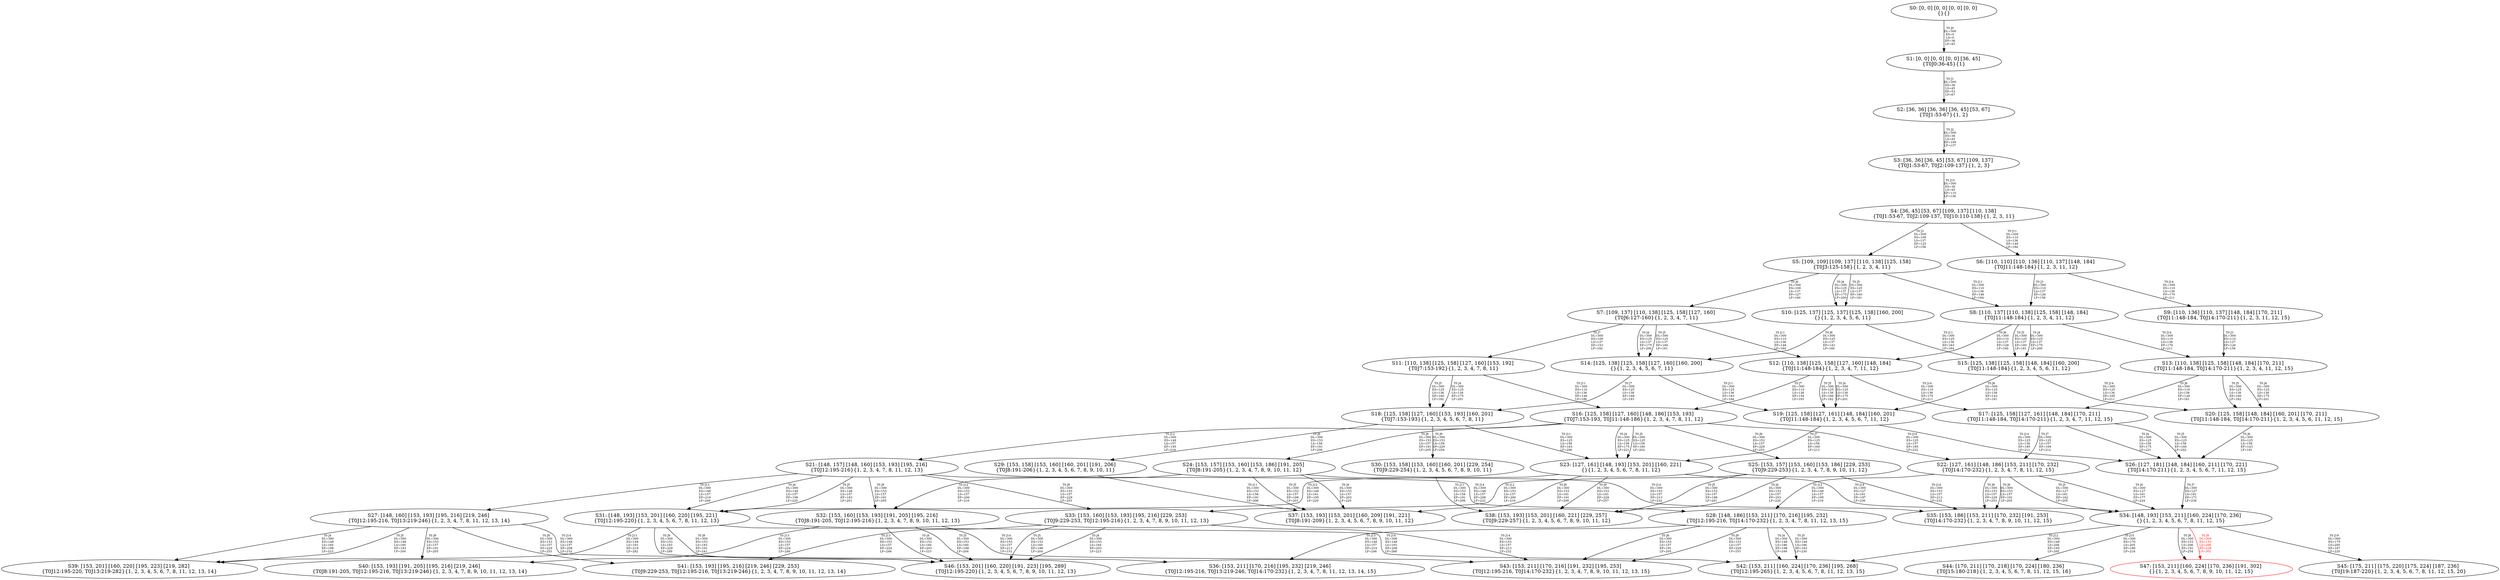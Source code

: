 digraph {
	S0[label="S0: [0, 0] [0, 0] [0, 0] [0, 0] \n{}{}"];
	S1[label="S1: [0, 0] [0, 0] [0, 0] [36, 45] \n{T0J0:36-45}{1}"];
	S2[label="S2: [36, 36] [36, 36] [36, 45] [53, 67] \n{T0J1:53-67}{1, 2}"];
	S3[label="S3: [36, 36] [36, 45] [53, 67] [109, 137] \n{T0J1:53-67, T0J2:109-137}{1, 2, 3}"];
	S4[label="S4: [36, 45] [53, 67] [109, 137] [110, 138] \n{T0J1:53-67, T0J2:109-137, T0J10:110-138}{1, 2, 3, 11}"];
	S5[label="S5: [109, 109] [109, 137] [110, 138] [125, 158] \n{T0J3:125-158}{1, 2, 3, 4, 11}"];
	S6[label="S6: [110, 110] [110, 136] [110, 137] [148, 184] \n{T0J11:148-184}{1, 2, 3, 11, 12}"];
	S7[label="S7: [109, 137] [110, 138] [125, 158] [127, 160] \n{T0J6:127-160}{1, 2, 3, 4, 7, 11}"];
	S8[label="S8: [110, 137] [110, 138] [125, 158] [148, 184] \n{T0J11:148-184}{1, 2, 3, 4, 11, 12}"];
	S9[label="S9: [110, 136] [110, 137] [148, 184] [170, 211] \n{T0J11:148-184, T0J14:170-211}{1, 2, 3, 11, 12, 15}"];
	S10[label="S10: [125, 137] [125, 137] [125, 138] [160, 200] \n{}{1, 2, 3, 4, 5, 6, 11}"];
	S11[label="S11: [110, 138] [125, 158] [127, 160] [153, 192] \n{T0J7:153-192}{1, 2, 3, 4, 7, 8, 11}"];
	S12[label="S12: [110, 138] [125, 158] [127, 160] [148, 184] \n{T0J11:148-184}{1, 2, 3, 4, 7, 11, 12}"];
	S13[label="S13: [110, 138] [125, 158] [148, 184] [170, 211] \n{T0J11:148-184, T0J14:170-211}{1, 2, 3, 4, 11, 12, 15}"];
	S14[label="S14: [125, 138] [125, 158] [127, 160] [160, 200] \n{}{1, 2, 3, 4, 5, 6, 7, 11}"];
	S15[label="S15: [125, 138] [125, 158] [148, 184] [160, 200] \n{T0J11:148-184}{1, 2, 3, 4, 5, 6, 11, 12}"];
	S16[label="S16: [125, 158] [127, 160] [148, 186] [153, 193] \n{T0J7:153-193, T0J11:148-186}{1, 2, 3, 4, 7, 8, 11, 12}"];
	S17[label="S17: [125, 158] [127, 161] [148, 184] [170, 211] \n{T0J11:148-184, T0J14:170-211}{1, 2, 3, 4, 7, 11, 12, 15}"];
	S18[label="S18: [125, 158] [127, 160] [153, 193] [160, 201] \n{T0J7:153-193}{1, 2, 3, 4, 5, 6, 7, 8, 11}"];
	S19[label="S19: [125, 158] [127, 161] [148, 184] [160, 201] \n{T0J11:148-184}{1, 2, 3, 4, 5, 6, 7, 11, 12}"];
	S20[label="S20: [125, 158] [148, 184] [160, 201] [170, 211] \n{T0J11:148-184, T0J14:170-211}{1, 2, 3, 4, 5, 6, 11, 12, 15}"];
	S21[label="S21: [148, 157] [148, 160] [153, 193] [195, 216] \n{T0J12:195-216}{1, 2, 3, 4, 7, 8, 11, 12, 13}"];
	S22[label="S22: [127, 161] [148, 186] [153, 211] [170, 232] \n{T0J14:170-232}{1, 2, 3, 4, 7, 8, 11, 12, 15}"];
	S23[label="S23: [127, 161] [148, 193] [153, 201] [160, 221] \n{}{1, 2, 3, 4, 5, 6, 7, 8, 11, 12}"];
	S24[label="S24: [153, 157] [153, 160] [153, 186] [191, 205] \n{T0J8:191-205}{1, 2, 3, 4, 7, 8, 9, 10, 11, 12}"];
	S25[label="S25: [153, 157] [153, 160] [153, 186] [229, 253] \n{T0J9:229-253}{1, 2, 3, 4, 7, 8, 9, 10, 11, 12}"];
	S26[label="S26: [127, 181] [148, 184] [160, 211] [170, 221] \n{T0J14:170-211}{1, 2, 3, 4, 5, 6, 7, 11, 12, 15}"];
	S27[label="S27: [148, 160] [153, 193] [195, 216] [219, 246] \n{T0J12:195-216, T0J13:219-246}{1, 2, 3, 4, 7, 8, 11, 12, 13, 14}"];
	S28[label="S28: [148, 186] [153, 211] [170, 216] [195, 232] \n{T0J12:195-216, T0J14:170-232}{1, 2, 3, 4, 7, 8, 11, 12, 13, 15}"];
	S29[label="S29: [153, 158] [153, 160] [160, 201] [191, 206] \n{T0J8:191-206}{1, 2, 3, 4, 5, 6, 7, 8, 9, 10, 11}"];
	S30[label="S30: [153, 158] [153, 160] [160, 201] [229, 254] \n{T0J9:229-254}{1, 2, 3, 4, 5, 6, 7, 8, 9, 10, 11}"];
	S31[label="S31: [148, 193] [153, 201] [160, 220] [195, 221] \n{T0J12:195-220}{1, 2, 3, 4, 5, 6, 7, 8, 11, 12, 13}"];
	S32[label="S32: [153, 160] [153, 193] [191, 205] [195, 216] \n{T0J8:191-205, T0J12:195-216}{1, 2, 3, 4, 7, 8, 9, 10, 11, 12, 13}"];
	S33[label="S33: [153, 160] [153, 193] [195, 216] [229, 253] \n{T0J9:229-253, T0J12:195-216}{1, 2, 3, 4, 7, 8, 9, 10, 11, 12, 13}"];
	S34[label="S34: [148, 193] [153, 211] [160, 224] [170, 236] \n{}{1, 2, 3, 4, 5, 6, 7, 8, 11, 12, 15}"];
	S35[label="S35: [153, 186] [153, 211] [170, 232] [191, 253] \n{T0J14:170-232}{1, 2, 3, 4, 7, 8, 9, 10, 11, 12, 15}"];
	S36[label="S36: [153, 211] [170, 216] [195, 232] [219, 246] \n{T0J12:195-216, T0J13:219-246, T0J14:170-232}{1, 2, 3, 4, 7, 8, 11, 12, 13, 14, 15}"];
	S37[label="S37: [153, 193] [153, 201] [160, 209] [191, 221] \n{T0J8:191-209}{1, 2, 3, 4, 5, 6, 7, 8, 9, 10, 11, 12}"];
	S38[label="S38: [153, 193] [153, 201] [160, 221] [229, 257] \n{T0J9:229-257}{1, 2, 3, 4, 5, 6, 7, 8, 9, 10, 11, 12}"];
	S39[label="S39: [153, 201] [160, 220] [195, 223] [219, 282] \n{T0J12:195-220, T0J13:219-282}{1, 2, 3, 4, 5, 6, 7, 8, 11, 12, 13, 14}"];
	S40[label="S40: [153, 193] [191, 205] [195, 216] [219, 246] \n{T0J8:191-205, T0J12:195-216, T0J13:219-246}{1, 2, 3, 4, 7, 8, 9, 10, 11, 12, 13, 14}"];
	S41[label="S41: [153, 193] [195, 216] [219, 246] [229, 253] \n{T0J9:229-253, T0J12:195-216, T0J13:219-246}{1, 2, 3, 4, 7, 8, 9, 10, 11, 12, 13, 14}"];
	S42[label="S42: [153, 211] [160, 224] [170, 236] [195, 268] \n{T0J12:195-265}{1, 2, 3, 4, 5, 6, 7, 8, 11, 12, 13, 15}"];
	S43[label="S43: [153, 211] [170, 216] [191, 232] [195, 253] \n{T0J12:195-216, T0J14:170-232}{1, 2, 3, 4, 7, 8, 9, 10, 11, 12, 13, 15}"];
	S44[label="S44: [170, 211] [170, 218] [170, 224] [180, 236] \n{T0J15:180-218}{1, 2, 3, 4, 5, 6, 7, 8, 11, 12, 15, 16}"];
	S45[label="S45: [175, 211] [175, 220] [175, 224] [187, 236] \n{T0J19:187-220}{1, 2, 3, 4, 5, 6, 7, 8, 11, 12, 15, 20}"];
	S46[label="S46: [153, 201] [160, 220] [191, 223] [195, 289] \n{T0J12:195-220}{1, 2, 3, 4, 5, 6, 7, 8, 9, 10, 11, 12, 13}"];
	S47[label="S47: [153, 211] [160, 224] [170, 236] [191, 302] \n{}{1, 2, 3, 4, 5, 6, 7, 8, 9, 10, 11, 12, 15}"];
	S0 -> S1[label="T0 J0\nDL=300\nES=0\nLS=0\nEF=36\nLF=45",fontsize=8];
	S1 -> S2[label="T0 J1\nDL=300\nES=36\nLS=45\nEF=53\nLF=67",fontsize=8];
	S2 -> S3[label="T0 J2\nDL=300\nES=36\nLS=45\nEF=109\nLF=137",fontsize=8];
	S3 -> S4[label="T0 J10\nDL=300\nES=36\nLS=45\nEF=110\nLF=138",fontsize=8];
	S4 -> S5[label="T0 J3\nDL=300\nES=109\nLS=137\nEF=125\nLF=158",fontsize=8];
	S4 -> S6[label="T0 J11\nDL=300\nES=110\nLS=136\nEF=148\nLF=184",fontsize=8];
	S5 -> S10[label="T0 J4\nDL=300\nES=125\nLS=137\nEF=175\nLF=200",fontsize=8];
	S5 -> S10[label="T0 J5\nDL=300\nES=125\nLS=137\nEF=160\nLF=181",fontsize=8];
	S5 -> S7[label="T0 J6\nDL=300\nES=109\nLS=137\nEF=127\nLF=160",fontsize=8];
	S5 -> S8[label="T0 J11\nDL=300\nES=110\nLS=136\nEF=148\nLF=184",fontsize=8];
	S6 -> S8[label="T0 J3\nDL=300\nES=110\nLS=137\nEF=126\nLF=158",fontsize=8];
	S6 -> S9[label="T0 J14\nDL=300\nES=110\nLS=136\nEF=170\nLF=211",fontsize=8];
	S7 -> S14[label="T0 J4\nDL=300\nES=125\nLS=137\nEF=175\nLF=200",fontsize=8];
	S7 -> S14[label="T0 J5\nDL=300\nES=125\nLS=137\nEF=160\nLF=181",fontsize=8];
	S7 -> S11[label="T0 J7\nDL=300\nES=109\nLS=137\nEF=153\nLF=192",fontsize=8];
	S7 -> S12[label="T0 J11\nDL=300\nES=110\nLS=136\nEF=148\nLF=184",fontsize=8];
	S8 -> S15[label="T0 J4\nDL=300\nES=125\nLS=137\nEF=175\nLF=200",fontsize=8];
	S8 -> S15[label="T0 J5\nDL=300\nES=125\nLS=137\nEF=160\nLF=181",fontsize=8];
	S8 -> S12[label="T0 J6\nDL=300\nES=110\nLS=137\nEF=128\nLF=160",fontsize=8];
	S8 -> S13[label="T0 J14\nDL=300\nES=110\nLS=136\nEF=170\nLF=211",fontsize=8];
	S9 -> S13[label="T0 J3\nDL=300\nES=110\nLS=137\nEF=126\nLF=158",fontsize=8];
	S10 -> S14[label="T0 J6\nDL=300\nES=125\nLS=137\nEF=143\nLF=160",fontsize=8];
	S10 -> S15[label="T0 J11\nDL=300\nES=125\nLS=136\nEF=163\nLF=184",fontsize=8];
	S11 -> S18[label="T0 J4\nDL=300\nES=125\nLS=138\nEF=175\nLF=201",fontsize=8];
	S11 -> S18[label="T0 J5\nDL=300\nES=125\nLS=138\nEF=160\nLF=182",fontsize=8];
	S11 -> S16[label="T0 J11\nDL=300\nES=110\nLS=138\nEF=148\nLF=186",fontsize=8];
	S12 -> S19[label="T0 J4\nDL=300\nES=125\nLS=138\nEF=175\nLF=201",fontsize=8];
	S12 -> S19[label="T0 J5\nDL=300\nES=125\nLS=138\nEF=160\nLF=182",fontsize=8];
	S12 -> S16[label="T0 J7\nDL=300\nES=110\nLS=138\nEF=154\nLF=193",fontsize=8];
	S12 -> S17[label="T0 J14\nDL=300\nES=110\nLS=136\nEF=170\nLF=211",fontsize=8];
	S13 -> S20[label="T0 J4\nDL=300\nES=125\nLS=138\nEF=175\nLF=201",fontsize=8];
	S13 -> S20[label="T0 J5\nDL=300\nES=125\nLS=138\nEF=160\nLF=182",fontsize=8];
	S13 -> S17[label="T0 J6\nDL=300\nES=110\nLS=138\nEF=128\nLF=161",fontsize=8];
	S14 -> S18[label="T0 J7\nDL=300\nES=125\nLS=138\nEF=169\nLF=193",fontsize=8];
	S14 -> S19[label="T0 J11\nDL=300\nES=125\nLS=136\nEF=163\nLF=184",fontsize=8];
	S15 -> S19[label="T0 J6\nDL=300\nES=125\nLS=138\nEF=143\nLF=161",fontsize=8];
	S15 -> S20[label="T0 J14\nDL=300\nES=125\nLS=136\nEF=185\nLF=211",fontsize=8];
	S16 -> S23[label="T0 J4\nDL=300\nES=125\nLS=158\nEF=175\nLF=221",fontsize=8];
	S16 -> S23[label="T0 J5\nDL=300\nES=125\nLS=158\nEF=160\nLF=202",fontsize=8];
	S16 -> S24[label="T0 J8\nDL=300\nES=153\nLS=157\nEF=191\nLF=205",fontsize=8];
	S16 -> S25[label="T0 J9\nDL=300\nES=153\nLS=157\nEF=229\nLF=253",fontsize=8];
	S16 -> S21[label="T0 J12\nDL=300\nES=148\nLS=157\nEF=195\nLF=216",fontsize=8];
	S16 -> S22[label="T0 J14\nDL=300\nES=125\nLS=157\nEF=185\nLF=232",fontsize=8];
	S17 -> S26[label="T0 J4\nDL=300\nES=125\nLS=158\nEF=175\nLF=221",fontsize=8];
	S17 -> S26[label="T0 J5\nDL=300\nES=125\nLS=158\nEF=160\nLF=202",fontsize=8];
	S17 -> S22[label="T0 J7\nDL=300\nES=125\nLS=157\nEF=169\nLF=212",fontsize=8];
	S18 -> S29[label="T0 J8\nDL=300\nES=153\nLS=158\nEF=191\nLF=206",fontsize=8];
	S18 -> S30[label="T0 J9\nDL=300\nES=153\nLS=158\nEF=229\nLF=254",fontsize=8];
	S18 -> S23[label="T0 J11\nDL=300\nES=125\nLS=158\nEF=163\nLF=206",fontsize=8];
	S19 -> S23[label="T0 J7\nDL=300\nES=125\nLS=158\nEF=169\nLF=213",fontsize=8];
	S19 -> S26[label="T0 J14\nDL=300\nES=125\nLS=136\nEF=185\nLF=211",fontsize=8];
	S20 -> S26[label="T0 J6\nDL=300\nES=125\nLS=158\nEF=143\nLF=181",fontsize=8];
	S21 -> S31[label="T0 J4\nDL=300\nES=148\nLS=157\nEF=198\nLF=220",fontsize=8];
	S21 -> S31[label="T0 J5\nDL=300\nES=148\nLS=157\nEF=183\nLF=201",fontsize=8];
	S21 -> S32[label="T0 J8\nDL=300\nES=153\nLS=157\nEF=191\nLF=205",fontsize=8];
	S21 -> S33[label="T0 J9\nDL=300\nES=153\nLS=157\nEF=229\nLF=253",fontsize=8];
	S21 -> S27[label="T0 J13\nDL=300\nES=148\nLS=157\nEF=219\nLF=246",fontsize=8];
	S21 -> S28[label="T0 J14\nDL=300\nES=148\nLS=157\nEF=208\nLF=232",fontsize=8];
	S22 -> S34[label="T0 J4\nDL=300\nES=127\nLS=161\nEF=177\nLF=224",fontsize=8];
	S22 -> S34[label="T0 J5\nDL=300\nES=127\nLS=161\nEF=162\nLF=205",fontsize=8];
	S22 -> S35[label="T0 J8\nDL=300\nES=153\nLS=157\nEF=191\nLF=205",fontsize=8];
	S22 -> S35[label="T0 J9\nDL=300\nES=153\nLS=157\nEF=229\nLF=253",fontsize=8];
	S22 -> S28[label="T0 J12\nDL=300\nES=148\nLS=157\nEF=195\nLF=216",fontsize=8];
	S23 -> S37[label="T0 J8\nDL=300\nES=153\nLS=161\nEF=191\nLF=209",fontsize=8];
	S23 -> S38[label="T0 J9\nDL=300\nES=153\nLS=161\nEF=229\nLF=257",fontsize=8];
	S23 -> S31[label="T0 J12\nDL=300\nES=148\nLS=161\nEF=195\nLF=220",fontsize=8];
	S23 -> S34[label="T0 J14\nDL=300\nES=127\nLS=161\nEF=187\nLF=236",fontsize=8];
	S24 -> S37[label="T0 J4\nDL=300\nES=153\nLS=157\nEF=203\nLF=220",fontsize=8];
	S24 -> S37[label="T0 J5\nDL=300\nES=153\nLS=157\nEF=188\nLF=201",fontsize=8];
	S24 -> S32[label="T0 J12\nDL=300\nES=153\nLS=157\nEF=200\nLF=216",fontsize=8];
	S24 -> S35[label="T0 J14\nDL=300\nES=153\nLS=157\nEF=213\nLF=232",fontsize=8];
	S25 -> S38[label="T0 J4\nDL=300\nES=153\nLS=157\nEF=203\nLF=220",fontsize=8];
	S25 -> S38[label="T0 J5\nDL=300\nES=153\nLS=157\nEF=188\nLF=201",fontsize=8];
	S25 -> S33[label="T0 J12\nDL=300\nES=153\nLS=157\nEF=200\nLF=216",fontsize=8];
	S25 -> S35[label="T0 J14\nDL=300\nES=153\nLS=157\nEF=213\nLF=232",fontsize=8];
	S26 -> S34[label="T0 J7\nDL=300\nES=127\nLS=181\nEF=171\nLF=236",fontsize=8];
	S27 -> S39[label="T0 J4\nDL=300\nES=148\nLS=160\nEF=198\nLF=223",fontsize=8];
	S27 -> S39[label="T0 J5\nDL=300\nES=148\nLS=160\nEF=183\nLF=204",fontsize=8];
	S27 -> S40[label="T0 J8\nDL=300\nES=153\nLS=157\nEF=191\nLF=205",fontsize=8];
	S27 -> S41[label="T0 J9\nDL=300\nES=153\nLS=157\nEF=229\nLF=253",fontsize=8];
	S27 -> S36[label="T0 J14\nDL=300\nES=148\nLS=157\nEF=208\nLF=232",fontsize=8];
	S28 -> S42[label="T0 J4\nDL=300\nES=148\nLS=186\nEF=198\nLF=249",fontsize=8];
	S28 -> S42[label="T0 J5\nDL=300\nES=148\nLS=186\nEF=183\nLF=230",fontsize=8];
	S28 -> S43[label="T0 J8\nDL=300\nES=153\nLS=157\nEF=191\nLF=205",fontsize=8];
	S28 -> S43[label="T0 J9\nDL=300\nES=153\nLS=157\nEF=229\nLF=253",fontsize=8];
	S28 -> S36[label="T0 J13\nDL=300\nES=148\nLS=157\nEF=219\nLF=246",fontsize=8];
	S29 -> S37[label="T0 J11\nDL=300\nES=153\nLS=158\nEF=191\nLF=206",fontsize=8];
	S30 -> S38[label="T0 J11\nDL=300\nES=153\nLS=158\nEF=191\nLF=206",fontsize=8];
	S31 -> S46[label="T0 J8\nDL=300\nES=153\nLS=193\nEF=191\nLF=241",fontsize=8];
	S31 -> S46[label="T0 J9\nDL=300\nES=153\nLS=193\nEF=229\nLF=289",fontsize=8];
	S31 -> S39[label="T0 J13\nDL=300\nES=148\nLS=193\nEF=219\nLF=282",fontsize=8];
	S31 -> S42[label="T0 J14\nDL=300\nES=148\nLS=193\nEF=208\nLF=268",fontsize=8];
	S32 -> S46[label="T0 J4\nDL=300\nES=153\nLS=160\nEF=203\nLF=223",fontsize=8];
	S32 -> S46[label="T0 J5\nDL=300\nES=153\nLS=160\nEF=188\nLF=204",fontsize=8];
	S32 -> S40[label="T0 J13\nDL=300\nES=153\nLS=157\nEF=224\nLF=246",fontsize=8];
	S32 -> S43[label="T0 J14\nDL=300\nES=153\nLS=157\nEF=213\nLF=232",fontsize=8];
	S33 -> S46[label="T0 J4\nDL=300\nES=153\nLS=160\nEF=203\nLF=223",fontsize=8];
	S33 -> S46[label="T0 J5\nDL=300\nES=153\nLS=160\nEF=188\nLF=204",fontsize=8];
	S33 -> S41[label="T0 J13\nDL=300\nES=153\nLS=157\nEF=224\nLF=246",fontsize=8];
	S33 -> S43[label="T0 J14\nDL=300\nES=153\nLS=157\nEF=213\nLF=232",fontsize=8];
	S34 -> S47[label="T0 J8\nDL=300\nES=153\nLS=206\nEF=191\nLF=254",fontsize=8];
	S34 -> S47[label="T0 J9\nDL=300\nES=153\nLS=206\nEF=229\nLF=302",color=Red,fontcolor=Red,fontsize=8];
S47[color=Red];
	S34 -> S42[label="T0 J12\nDL=300\nES=148\nLS=206\nEF=195\nLF=265",fontsize=8];
	S34 -> S44[label="T0 J15\nDL=300\nES=170\nLS=205\nEF=180\nLF=218",fontsize=8];
	S34 -> S45[label="T0 J19\nDL=300\nES=175\nLS=205\nEF=187\nLF=220",fontsize=8];
}
